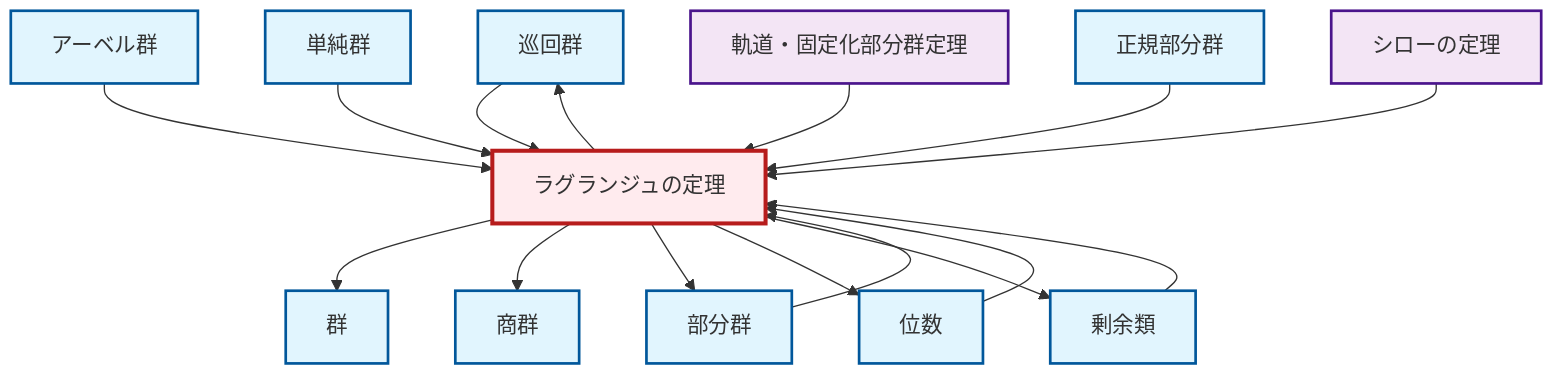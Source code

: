 graph TD
    classDef definition fill:#e1f5fe,stroke:#01579b,stroke-width:2px
    classDef theorem fill:#f3e5f5,stroke:#4a148c,stroke-width:2px
    classDef axiom fill:#fff3e0,stroke:#e65100,stroke-width:2px
    classDef example fill:#e8f5e9,stroke:#1b5e20,stroke-width:2px
    classDef current fill:#ffebee,stroke:#b71c1c,stroke-width:3px
    def-group["群"]:::definition
    def-cyclic-group["巡回群"]:::definition
    thm-sylow["シローの定理"]:::theorem
    def-normal-subgroup["正規部分群"]:::definition
    def-quotient-group["商群"]:::definition
    thm-lagrange["ラグランジュの定理"]:::theorem
    def-order["位数"]:::definition
    def-abelian-group["アーベル群"]:::definition
    thm-orbit-stabilizer["軌道・固定化部分群定理"]:::theorem
    def-simple-group["単純群"]:::definition
    def-coset["剰余類"]:::definition
    def-subgroup["部分群"]:::definition
    thm-lagrange --> def-cyclic-group
    def-order --> thm-lagrange
    thm-lagrange --> def-group
    def-subgroup --> thm-lagrange
    thm-lagrange --> def-quotient-group
    def-cyclic-group --> thm-lagrange
    def-coset --> thm-lagrange
    def-abelian-group --> thm-lagrange
    def-simple-group --> thm-lagrange
    thm-lagrange --> def-subgroup
    thm-orbit-stabilizer --> thm-lagrange
    def-normal-subgroup --> thm-lagrange
    thm-sylow --> thm-lagrange
    thm-lagrange --> def-order
    thm-lagrange --> def-coset
    class thm-lagrange current